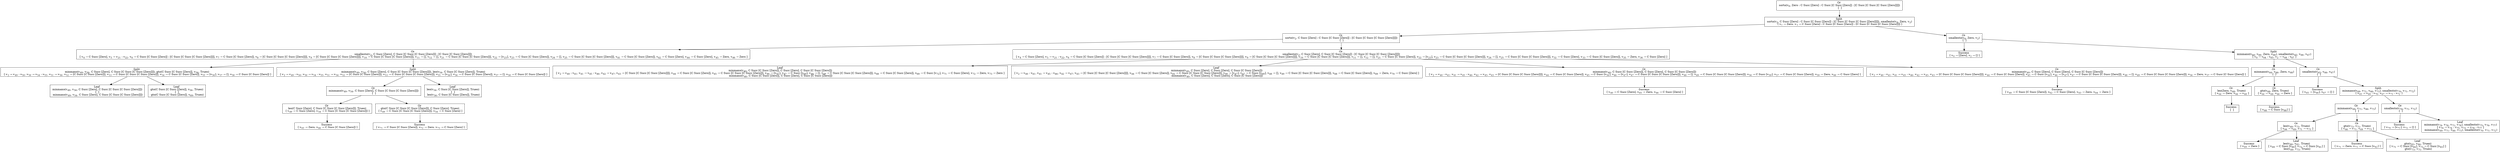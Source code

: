 digraph {
    graph [rankdir=TB
          ,bgcolor=transparent];
    node [shape=box
         ,fillcolor=white
         ,style=filled];
    0 [label=<Or <BR/> sorto(v<SUB>0</SUB>, Zero : C Succ [Zero] : C Succ [C Succ [Zero]] : [C Succ [C Succ [C Succ [Zero]]]]) <BR/>  [  ] >];
    1 [label=<Split <BR/> sorto(v<SUB>2</SUB>, C Succ [Zero] : C Succ [C Succ [Zero]] : [C Succ [C Succ [C Succ [Zero]]]]), smallesto(v<SUB>0</SUB>, Zero, v<SUB>2</SUB>) <BR/>  [ v<SUB>1</SUB> &rarr; Zero, v<SUB>3</SUB> &rarr; C Succ [Zero] : C Succ [C Succ [Zero]] : [C Succ [C Succ [C Succ [Zero]]]] ] >];
    2 [label=<Or <BR/> sorto(v<SUB>2</SUB>, C Succ [Zero] : C Succ [C Succ [Zero]] : [C Succ [C Succ [C Succ [Zero]]]]) <BR/>  [  ] >];
    3 [label=<Or <BR/> smallesto(v<SUB>0</SUB>, Zero, v<SUB>2</SUB>) <BR/>  [  ] >];
    4 [label=<Or <BR/> smallesto(v<SUB>2</SUB>, C Succ [Zero], C Succ [C Succ [C Succ [Zero]]] : [C Succ [C Succ [Zero]]]) <BR/>  [ v<SUB>4</SUB> &rarr; C Succ [Zero], v<SUB>5</SUB> &rarr; v<SUB>21</SUB> : v<SUB>22</SUB>, v<SUB>6</SUB> &rarr; C Succ [C Succ [Zero]] : [C Succ [C Succ [C Succ [Zero]]]], v<SUB>7</SUB> &rarr; C Succ [C Succ [Zero]], v<SUB>8</SUB> &rarr; [C Succ [C Succ [C Succ [Zero]]]], v<SUB>9</SUB> &rarr; [C Succ [C Succ [C Succ [Zero]]]], v<SUB>10</SUB> &rarr; C Succ [C Succ [C Succ [Zero]]], v<SUB>11</SUB> &rarr; [], v<SUB>12</SUB> &rarr; [], v<SUB>21</SUB> &rarr; C Succ [C Succ [C Succ [Zero]]], v<SUB>22</SUB> &rarr; [v<SUB>23</SUB>], v<SUB>23</SUB> &rarr; C Succ [C Succ [Zero]], v<SUB>24</SUB> &rarr; [], v<SUB>25</SUB> &rarr; C Succ [C Succ [C Succ [Zero]]], v<SUB>41</SUB> &rarr; C Succ [C Succ [Zero]], v<SUB>42</SUB> &rarr; C Succ [Zero], v<SUB>44</SUB> &rarr; C Succ [Zero], v<SUB>45</SUB> &rarr; Zero, v<SUB>46</SUB> &rarr; Zero ] >];
    5 [label=<Or <BR/> smallesto(v<SUB>2</SUB>, C Succ [Zero], C Succ [C Succ [Zero]] : [C Succ [C Succ [C Succ [Zero]]]]) <BR/>  [ v<SUB>4</SUB> &rarr; C Succ [Zero], v<SUB>5</SUB> &rarr; v<SUB>21</SUB> : v<SUB>22</SUB>, v<SUB>6</SUB> &rarr; C Succ [C Succ [Zero]] : [C Succ [C Succ [C Succ [Zero]]]], v<SUB>7</SUB> &rarr; C Succ [C Succ [Zero]], v<SUB>8</SUB> &rarr; [C Succ [C Succ [C Succ [Zero]]]], v<SUB>9</SUB> &rarr; [C Succ [C Succ [C Succ [Zero]]]], v<SUB>10</SUB> &rarr; C Succ [C Succ [C Succ [Zero]]], v<SUB>11</SUB> &rarr; [], v<SUB>12</SUB> &rarr; [], v<SUB>21</SUB> &rarr; C Succ [C Succ [Zero]], v<SUB>22</SUB> &rarr; [v<SUB>23</SUB>], v<SUB>23</SUB> &rarr; C Succ [C Succ [C Succ [Zero]]], v<SUB>24</SUB> &rarr; [], v<SUB>25</SUB> &rarr; C Succ [C Succ [C Succ [Zero]]], v<SUB>32</SUB> &rarr; C Succ [Zero], v<SUB>33</SUB> &rarr; C Succ [C Succ [Zero]], v<SUB>35</SUB> &rarr; Zero, v<SUB>36</SUB> &rarr; C Succ [Zero] ] >];
    6 [label=<Split <BR/> minmaxo(v<SUB>49</SUB>, v<SUB>56</SUB>, C Succ [Zero], C Succ [C Succ [C Succ [Zero]]]), gto(C Succ [C Succ [Zero]], v<SUB>56</SUB>, Trueo) <BR/>  [ v<SUB>2</SUB> &rarr; v<SUB>49</SUB> : v<SUB>50</SUB>, v<SUB>50</SUB> &rarr; v<SUB>54</SUB> : v<SUB>55</SUB>, v<SUB>51</SUB> &rarr; v<SUB>56</SUB>, v<SUB>52</SUB> &rarr; [C Succ [C Succ [Zero]]], v<SUB>53</SUB> &rarr; C Succ [C Succ [C Succ [Zero]]], v<SUB>54</SUB> &rarr; C Succ [C Succ [Zero]], v<SUB>55</SUB> &rarr; [v<SUB>56</SUB>], v<SUB>57</SUB> &rarr; [], v<SUB>58</SUB> &rarr; C Succ [C Succ [Zero]] ] >];
    7 [label=<Split <BR/> minmaxo(v<SUB>49</SUB>, v<SUB>54</SUB>, C Succ [Zero], C Succ [C Succ [C Succ [Zero]]]), leo(v<SUB>54</SUB>, C Succ [C Succ [Zero]], Trueo) <BR/>  [ v<SUB>2</SUB> &rarr; v<SUB>49</SUB> : v<SUB>50</SUB>, v<SUB>50</SUB> &rarr; v<SUB>54</SUB> : v<SUB>55</SUB>, v<SUB>51</SUB> &rarr; v<SUB>54</SUB>, v<SUB>52</SUB> &rarr; [C Succ [C Succ [Zero]]], v<SUB>53</SUB> &rarr; C Succ [C Succ [C Succ [Zero]]], v<SUB>55</SUB> &rarr; [v<SUB>56</SUB>], v<SUB>56</SUB> &rarr; C Succ [C Succ [Zero]], v<SUB>57</SUB> &rarr; [], v<SUB>58</SUB> &rarr; C Succ [C Succ [Zero]] ] >];
    8 [label=<Leaf <BR/> minmaxo(v<SUB>49</SUB>, v<SUB>56</SUB>, C Succ [Zero], C Succ [C Succ [C Succ [Zero]]]) <BR/>  [  ]  <BR/> minmaxo(v<SUB>49</SUB>, v<SUB>54</SUB>, C Succ [Zero], C Succ [C Succ [C Succ [Zero]]])>];
    9 [label=<Leaf <BR/> gto(C Succ [C Succ [Zero]], v<SUB>56</SUB>, Trueo) <BR/>  [  ]  <BR/> gto(C Succ [C Succ [Zero]], v<SUB>69</SUB>, Trueo)>];
    10 [label=<Or <BR/> minmaxo(v<SUB>49</SUB>, v<SUB>54</SUB>, C Succ [Zero], C Succ [C Succ [C Succ [Zero]]]) <BR/>  [  ] >];
    11 [label=<Leaf <BR/> leo(v<SUB>54</SUB>, C Succ [C Succ [Zero]], Trueo) <BR/>  [  ]  <BR/> leo(v<SUB>56</SUB>, C Succ [C Succ [Zero]], Trueo)>];
    12 [label=<Or <BR/> leo(C Succ [Zero], C Succ [C Succ [C Succ [Zero]]], Trueo) <BR/>  [ v<SUB>49</SUB> &rarr; C Succ [Zero], v<SUB>54</SUB> &rarr; C Succ [C Succ [C Succ [Zero]]] ] >];
    13 [label=<Or <BR/> gto(C Succ [C Succ [C Succ [Zero]]], C Succ [Zero], Trueo) <BR/>  [ v<SUB>49</SUB> &rarr; C Succ [C Succ [C Succ [Zero]]], v<SUB>54</SUB> &rarr; C Succ [Zero] ] >];
    14 [label=<Success <BR/>  [ v<SUB>65</SUB> &rarr; Zero, v<SUB>66</SUB> &rarr; C Succ [C Succ [Zero]] ] >];
    15 [label=<Success <BR/>  [ v<SUB>71</SUB> &rarr; C Succ [C Succ [Zero]], v<SUB>72</SUB> &rarr; Zero, v<SUB>73</SUB> &rarr; C Succ [Zero] ] >];
    16 [label=<Leaf <BR/> minmaxo(v<SUB>40</SUB>, C Succ [C Succ [Zero]], C Succ [Zero], C Succ [C Succ [Zero]]) <BR/>  [ v<SUB>2</SUB> &rarr; v<SUB>40</SUB> : v<SUB>41</SUB>, v<SUB>41</SUB> &rarr; v<SUB>45</SUB> : v<SUB>46</SUB>, v<SUB>42</SUB> &rarr; v<SUB>47</SUB>, v<SUB>43</SUB> &rarr; [C Succ [C Succ [C Succ [Zero]]]], v<SUB>44</SUB> &rarr; C Succ [C Succ [Zero]], v<SUB>45</SUB> &rarr; C Succ [C Succ [C Succ [Zero]]], v<SUB>46</SUB> &rarr; [v<SUB>47</SUB>], v<SUB>47</SUB> &rarr; C Succ [v<SUB>69</SUB>], v<SUB>48</SUB> &rarr; [], v<SUB>49</SUB> &rarr; C Succ [C Succ [C Succ [Zero]]], v<SUB>68</SUB> &rarr; C Succ [C Succ [Zero]], v<SUB>69</SUB> &rarr; C Succ [v<SUB>72</SUB>], v<SUB>71</SUB> &rarr; C Succ [Zero], v<SUB>72</SUB> &rarr; Zero, v<SUB>73</SUB> &rarr; Zero ]  <BR/> minmaxo(v<SUB>40</SUB>, C Succ [C Succ [Zero]], C Succ [Zero], C Succ [C Succ [Zero]])>];
    17 [label=<Leaf <BR/> minmaxo(v<SUB>40</SUB>, C Succ [Zero], C Succ [Zero], C Succ [C Succ [Zero]]) <BR/>  [ v<SUB>2</SUB> &rarr; v<SUB>40</SUB> : v<SUB>41</SUB>, v<SUB>41</SUB> &rarr; v<SUB>45</SUB> : v<SUB>46</SUB>, v<SUB>42</SUB> &rarr; v<SUB>47</SUB>, v<SUB>43</SUB> &rarr; [C Succ [C Succ [C Succ [Zero]]]], v<SUB>44</SUB> &rarr; C Succ [C Succ [Zero]], v<SUB>45</SUB> &rarr; C Succ [C Succ [C Succ [Zero]]], v<SUB>46</SUB> &rarr; [v<SUB>47</SUB>], v<SUB>47</SUB> &rarr; C Succ [v<SUB>69</SUB>], v<SUB>48</SUB> &rarr; [], v<SUB>49</SUB> &rarr; C Succ [C Succ [C Succ [Zero]]], v<SUB>68</SUB> &rarr; C Succ [C Succ [Zero]], v<SUB>69</SUB> &rarr; Zero, v<SUB>70</SUB> &rarr; C Succ [Zero] ]  <BR/> minmaxo(v<SUB>40</SUB>, C Succ [Zero], C Succ [Zero], C Succ [C Succ [Zero]])>];
    18 [label=<Or <BR/> minmaxo(v<SUB>40</SUB>, C Succ [C Succ [Zero]], C Succ [Zero], C Succ [C Succ [Zero]]) <BR/>  [ v<SUB>2</SUB> &rarr; v<SUB>40</SUB> : v<SUB>41</SUB>, v<SUB>41</SUB> &rarr; v<SUB>45</SUB> : v<SUB>46</SUB>, v<SUB>42</SUB> &rarr; v<SUB>45</SUB>, v<SUB>43</SUB> &rarr; [C Succ [C Succ [C Succ [Zero]]]], v<SUB>44</SUB> &rarr; C Succ [C Succ [Zero]], v<SUB>45</SUB> &rarr; C Succ [v<SUB>56</SUB>], v<SUB>46</SUB> &rarr; [v<SUB>47</SUB>], v<SUB>47</SUB> &rarr; C Succ [C Succ [C Succ [Zero]]], v<SUB>48</SUB> &rarr; [], v<SUB>49</SUB> &rarr; C Succ [C Succ [C Succ [Zero]]], v<SUB>56</SUB> &rarr; C Succ [v<SUB>59</SUB>], v<SUB>57</SUB> &rarr; C Succ [C Succ [Zero]], v<SUB>59</SUB> &rarr; Zero, v<SUB>60</SUB> &rarr; C Succ [Zero] ] >];
    19 [label=<Or <BR/> minmaxo(v<SUB>40</SUB>, C Succ [Zero], C Succ [Zero], C Succ [C Succ [Zero]]) <BR/>  [ v<SUB>2</SUB> &rarr; v<SUB>40</SUB> : v<SUB>41</SUB>, v<SUB>41</SUB> &rarr; v<SUB>45</SUB> : v<SUB>46</SUB>, v<SUB>42</SUB> &rarr; v<SUB>45</SUB>, v<SUB>43</SUB> &rarr; [C Succ [C Succ [C Succ [Zero]]]], v<SUB>44</SUB> &rarr; C Succ [C Succ [Zero]], v<SUB>45</SUB> &rarr; C Succ [v<SUB>56</SUB>], v<SUB>46</SUB> &rarr; [v<SUB>47</SUB>], v<SUB>47</SUB> &rarr; C Succ [C Succ [C Succ [Zero]]], v<SUB>48</SUB> &rarr; [], v<SUB>49</SUB> &rarr; C Succ [C Succ [C Succ [Zero]]], v<SUB>56</SUB> &rarr; Zero, v<SUB>57</SUB> &rarr; C Succ [C Succ [Zero]] ] >];
    20 [label=<Success <BR/>  [ v<SUB>40</SUB> &rarr; C Succ [Zero], v<SUB>65</SUB> &rarr; Zero, v<SUB>66</SUB> &rarr; C Succ [Zero] ] >];
    21 [label=<Success <BR/>  [ v<SUB>40</SUB> &rarr; C Succ [C Succ [Zero]], v<SUB>62</SUB> &rarr; C Succ [Zero], v<SUB>63</SUB> &rarr; Zero, v<SUB>64</SUB> &rarr; Zero ] >];
    22 [label=<Success <BR/>  [ v<SUB>0</SUB> &rarr; [Zero], v<SUB>2</SUB> &rarr; [] ] >];
    23 [label=<Split <BR/> minmaxo(v<SUB>64</SUB>, v<SUB>66</SUB>, Zero, v<SUB>68</SUB>), smallesto(v<SUB>65</SUB>, v<SUB>66</SUB>, v<SUB>67</SUB>) <BR/>  [ v<SUB>0</SUB> &rarr; v<SUB>64</SUB> : v<SUB>65</SUB>, v<SUB>2</SUB> &rarr; v<SUB>68</SUB> : v<SUB>67</SUB> ] >];
    24 [label=<Or <BR/> minmaxo(v<SUB>64</SUB>, v<SUB>66</SUB>, Zero, v<SUB>68</SUB>) <BR/>  [  ] >];
    25 [label=<Or <BR/> smallesto(v<SUB>65</SUB>, v<SUB>66</SUB>, v<SUB>67</SUB>) <BR/>  [  ] >];
    26 [label=<Or <BR/> leo(Zero, v<SUB>68</SUB>, Trueo) <BR/>  [ v<SUB>64</SUB> &rarr; Zero, v<SUB>66</SUB> &rarr; v<SUB>68</SUB> ] >];
    27 [label=<Or <BR/> gto(v<SUB>68</SUB>, Zero, Trueo) <BR/>  [ v<SUB>64</SUB> &rarr; v<SUB>68</SUB>, v<SUB>66</SUB> &rarr; Zero ] >];
    28 [label=<Success <BR/>  [  ] >];
    29 [label=<Success <BR/>  [ v<SUB>68</SUB> &rarr; C Succ [v<SUB>88</SUB>] ] >];
    30 [label=<Success <BR/>  [ v<SUB>65</SUB> &rarr; [v<SUB>66</SUB>], v<SUB>67</SUB> &rarr; [] ] >];
    31 [label=<Split <BR/> minmaxo(v<SUB>69</SUB>, v<SUB>71</SUB>, v<SUB>66</SUB>, v<SUB>73</SUB>), smallesto(v<SUB>70</SUB>, v<SUB>71</SUB>, v<SUB>72</SUB>) <BR/>  [ v<SUB>65</SUB> &rarr; v<SUB>69</SUB> : v<SUB>70</SUB>, v<SUB>67</SUB> &rarr; v<SUB>73</SUB> : v<SUB>72</SUB> ] >];
    32 [label=<Or <BR/> minmaxo(v<SUB>69</SUB>, v<SUB>71</SUB>, v<SUB>66</SUB>, v<SUB>73</SUB>) <BR/>  [  ] >];
    33 [label=<Or <BR/> smallesto(v<SUB>70</SUB>, v<SUB>71</SUB>, v<SUB>72</SUB>) <BR/>  [  ] >];
    34 [label=<Or <BR/> leo(v<SUB>69</SUB>, v<SUB>73</SUB>, Trueo) <BR/>  [ v<SUB>66</SUB> &rarr; v<SUB>69</SUB>, v<SUB>71</SUB> &rarr; v<SUB>73</SUB> ] >];
    35 [label=<Or <BR/> gto(v<SUB>73</SUB>, v<SUB>71</SUB>, Trueo) <BR/>  [ v<SUB>66</SUB> &rarr; v<SUB>71</SUB>, v<SUB>69</SUB> &rarr; v<SUB>73</SUB> ] >];
    36 [label=<Success <BR/>  [ v<SUB>69</SUB> &rarr; Zero ] >];
    37 [label=<Leaf <BR/> leo(v<SUB>80</SUB>, v<SUB>81</SUB>, Trueo) <BR/>  [ v<SUB>69</SUB> &rarr; C Succ [v<SUB>80</SUB>], v<SUB>73</SUB> &rarr; C Succ [v<SUB>81</SUB>] ]  <BR/> leo(v<SUB>69</SUB>, v<SUB>73</SUB>, Trueo)>];
    38 [label=<Success <BR/>  [ v<SUB>71</SUB> &rarr; Zero, v<SUB>73</SUB> &rarr; C Succ [v<SUB>82</SUB>] ] >];
    39 [label=<Leaf <BR/> gto(v<SUB>83</SUB>, v<SUB>84</SUB>, Trueo) <BR/>  [ v<SUB>71</SUB> &rarr; C Succ [v<SUB>84</SUB>], v<SUB>73</SUB> &rarr; C Succ [v<SUB>83</SUB>] ]  <BR/> gto(v<SUB>73</SUB>, v<SUB>71</SUB>, Trueo)>];
    40 [label=<Success <BR/>  [ v<SUB>70</SUB> &rarr; [v<SUB>71</SUB>], v<SUB>72</SUB> &rarr; [] ] >];
    41 [label=<Leaf <BR/> minmaxo(v<SUB>74</SUB>, v<SUB>76</SUB>, v<SUB>71</SUB>, v<SUB>78</SUB>), smallesto(v<SUB>75</SUB>, v<SUB>76</SUB>, v<SUB>77</SUB>) <BR/>  [ v<SUB>70</SUB> &rarr; v<SUB>74</SUB> : v<SUB>75</SUB>, v<SUB>72</SUB> &rarr; v<SUB>78</SUB> : v<SUB>77</SUB> ]  <BR/> minmaxo(v<SUB>69</SUB>, v<SUB>71</SUB>, v<SUB>66</SUB>, v<SUB>73</SUB>), smallesto(v<SUB>70</SUB>, v<SUB>71</SUB>, v<SUB>72</SUB>)>];
    0 -> 1 [label=""];
    1 -> 2 [label=""];
    1 -> 3 [label=""];
    2 -> 4 [label=""];
    2 -> 5 [label=""];
    3 -> 22 [label=""];
    3 -> 23 [label=""];
    4 -> 6 [label=""];
    4 -> 7 [label=""];
    5 -> 16 [label=""];
    5 -> 17 [label=""];
    5 -> 18 [label=""];
    5 -> 19 [label=""];
    6 -> 8 [label=""];
    6 -> 9 [label=""];
    7 -> 10 [label=""];
    7 -> 11 [label=""];
    10 -> 12 [label=""];
    10 -> 13 [label=""];
    12 -> 14 [label=""];
    13 -> 15 [label=""];
    18 -> 20 [label=""];
    19 -> 21 [label=""];
    23 -> 24 [label=""];
    23 -> 25 [label=""];
    24 -> 26 [label=""];
    24 -> 27 [label=""];
    25 -> 30 [label=""];
    25 -> 31 [label=""];
    26 -> 28 [label=""];
    27 -> 29 [label=""];
    31 -> 32 [label=""];
    31 -> 33 [label=""];
    32 -> 34 [label=""];
    32 -> 35 [label=""];
    33 -> 40 [label=""];
    33 -> 41 [label=""];
    34 -> 36 [label=""];
    34 -> 37 [label=""];
    35 -> 38 [label=""];
    35 -> 39 [label=""];
}